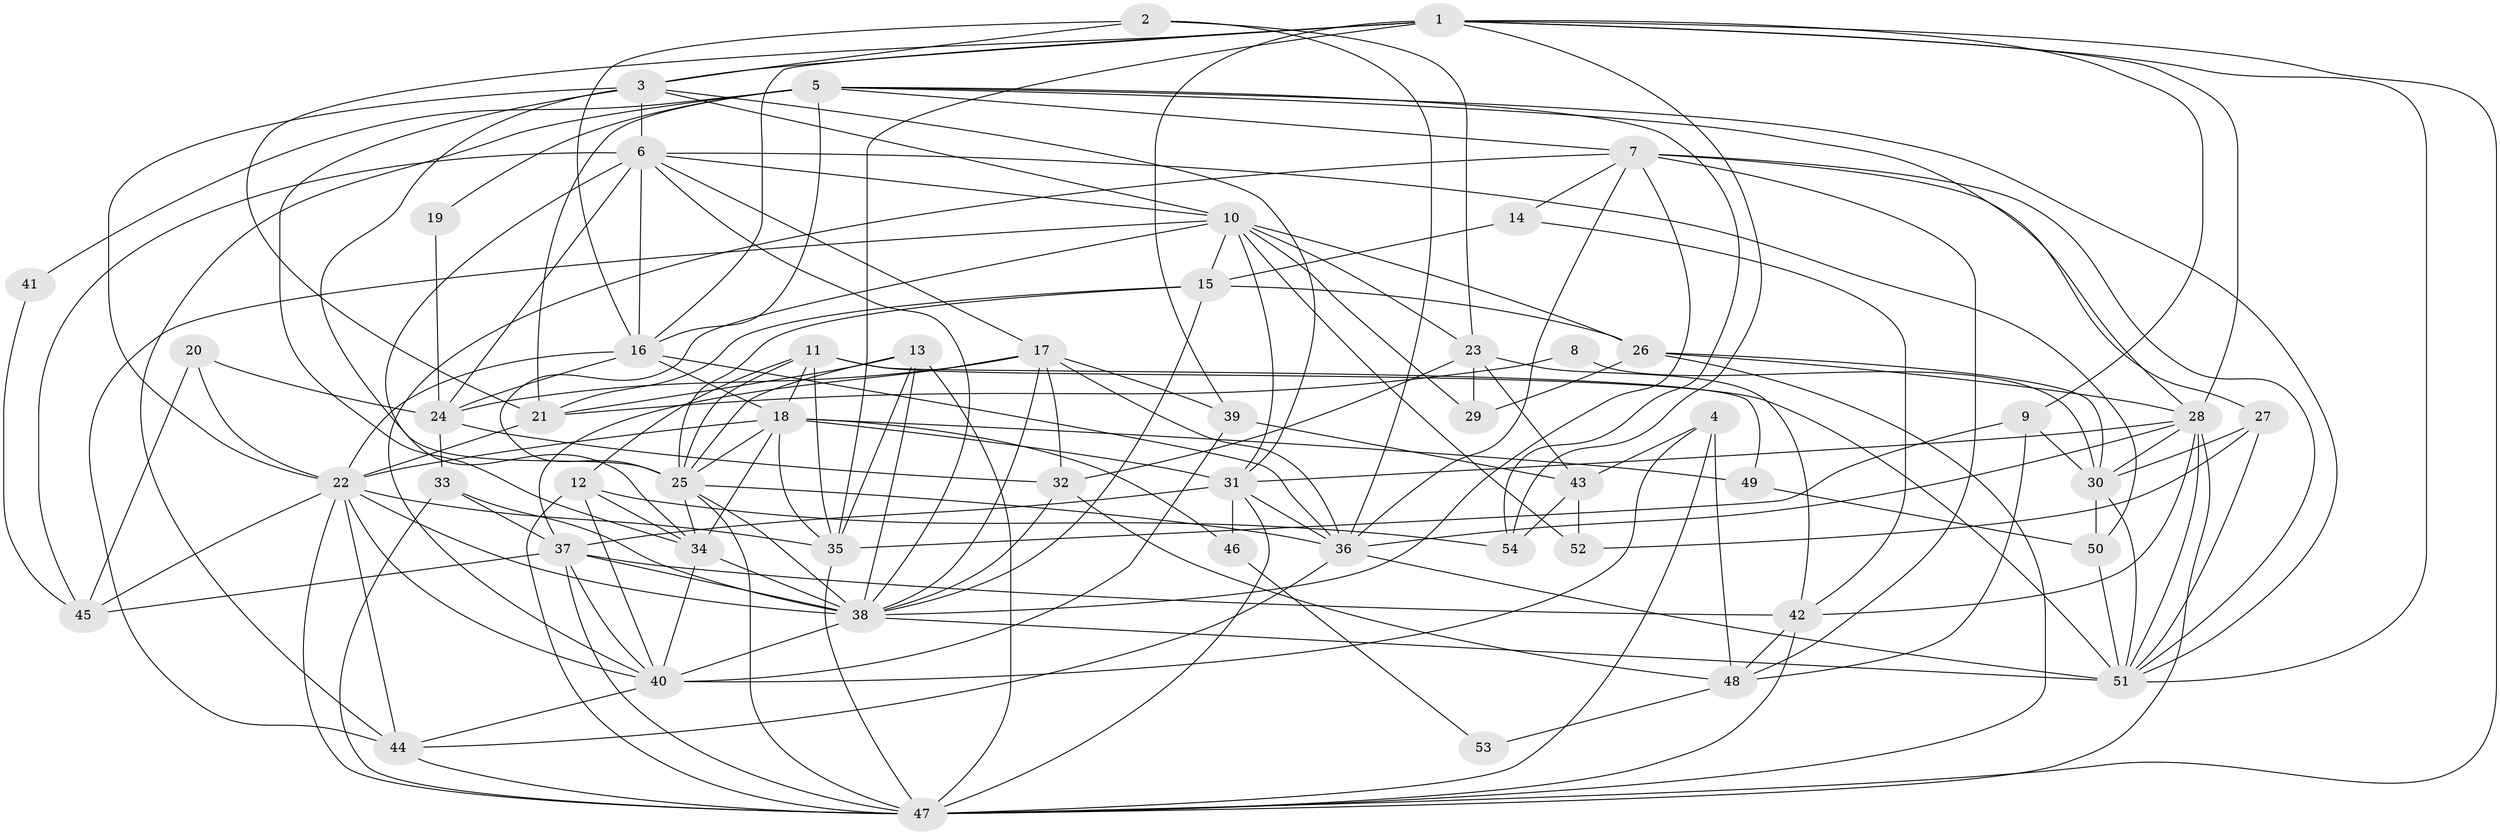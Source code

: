 // original degree distribution, {3: 0.23880597014925373, 4: 0.30597014925373134, 2: 0.13432835820895522, 5: 0.1865671641791045, 7: 0.022388059701492536, 6: 0.09701492537313433, 8: 0.014925373134328358}
// Generated by graph-tools (version 1.1) at 2025/50/03/04/25 22:50:45]
// undirected, 54 vertices, 169 edges
graph export_dot {
  node [color=gray90,style=filled];
  1;
  2;
  3;
  4;
  5;
  6;
  7;
  8;
  9;
  10;
  11;
  12;
  13;
  14;
  15;
  16;
  17;
  18;
  19;
  20;
  21;
  22;
  23;
  24;
  25;
  26;
  27;
  28;
  29;
  30;
  31;
  32;
  33;
  34;
  35;
  36;
  37;
  38;
  39;
  40;
  41;
  42;
  43;
  44;
  45;
  46;
  47;
  48;
  49;
  50;
  51;
  52;
  53;
  54;
  1 -- 3 [weight=1.0];
  1 -- 9 [weight=1.0];
  1 -- 16 [weight=1.0];
  1 -- 21 [weight=1.0];
  1 -- 28 [weight=1.0];
  1 -- 35 [weight=1.0];
  1 -- 39 [weight=1.0];
  1 -- 47 [weight=1.0];
  1 -- 51 [weight=1.0];
  1 -- 54 [weight=1.0];
  2 -- 3 [weight=1.0];
  2 -- 16 [weight=1.0];
  2 -- 23 [weight=1.0];
  2 -- 36 [weight=1.0];
  3 -- 6 [weight=1.0];
  3 -- 10 [weight=1.0];
  3 -- 22 [weight=2.0];
  3 -- 25 [weight=1.0];
  3 -- 31 [weight=1.0];
  3 -- 34 [weight=1.0];
  4 -- 40 [weight=1.0];
  4 -- 43 [weight=1.0];
  4 -- 47 [weight=1.0];
  4 -- 48 [weight=1.0];
  5 -- 7 [weight=2.0];
  5 -- 16 [weight=1.0];
  5 -- 19 [weight=1.0];
  5 -- 21 [weight=1.0];
  5 -- 28 [weight=1.0];
  5 -- 41 [weight=1.0];
  5 -- 44 [weight=1.0];
  5 -- 51 [weight=1.0];
  5 -- 54 [weight=1.0];
  6 -- 10 [weight=1.0];
  6 -- 16 [weight=3.0];
  6 -- 17 [weight=1.0];
  6 -- 24 [weight=1.0];
  6 -- 34 [weight=1.0];
  6 -- 38 [weight=1.0];
  6 -- 45 [weight=1.0];
  6 -- 50 [weight=1.0];
  7 -- 14 [weight=1.0];
  7 -- 27 [weight=1.0];
  7 -- 36 [weight=1.0];
  7 -- 38 [weight=2.0];
  7 -- 40 [weight=1.0];
  7 -- 48 [weight=1.0];
  7 -- 51 [weight=1.0];
  8 -- 21 [weight=1.0];
  8 -- 30 [weight=1.0];
  9 -- 30 [weight=1.0];
  9 -- 35 [weight=1.0];
  9 -- 48 [weight=1.0];
  10 -- 15 [weight=1.0];
  10 -- 23 [weight=1.0];
  10 -- 25 [weight=1.0];
  10 -- 26 [weight=1.0];
  10 -- 29 [weight=1.0];
  10 -- 31 [weight=1.0];
  10 -- 44 [weight=1.0];
  10 -- 52 [weight=1.0];
  11 -- 12 [weight=1.0];
  11 -- 18 [weight=1.0];
  11 -- 25 [weight=1.0];
  11 -- 35 [weight=1.0];
  11 -- 49 [weight=1.0];
  11 -- 51 [weight=1.0];
  12 -- 34 [weight=1.0];
  12 -- 40 [weight=1.0];
  12 -- 47 [weight=1.0];
  12 -- 54 [weight=1.0];
  13 -- 21 [weight=1.0];
  13 -- 25 [weight=1.0];
  13 -- 35 [weight=1.0];
  13 -- 38 [weight=1.0];
  13 -- 47 [weight=1.0];
  14 -- 15 [weight=1.0];
  14 -- 42 [weight=1.0];
  15 -- 21 [weight=1.0];
  15 -- 25 [weight=2.0];
  15 -- 26 [weight=1.0];
  15 -- 38 [weight=2.0];
  16 -- 18 [weight=2.0];
  16 -- 22 [weight=2.0];
  16 -- 24 [weight=1.0];
  16 -- 36 [weight=4.0];
  17 -- 24 [weight=1.0];
  17 -- 32 [weight=1.0];
  17 -- 36 [weight=1.0];
  17 -- 37 [weight=1.0];
  17 -- 38 [weight=1.0];
  17 -- 39 [weight=1.0];
  18 -- 22 [weight=1.0];
  18 -- 25 [weight=1.0];
  18 -- 31 [weight=1.0];
  18 -- 34 [weight=1.0];
  18 -- 35 [weight=1.0];
  18 -- 46 [weight=1.0];
  18 -- 49 [weight=1.0];
  19 -- 24 [weight=1.0];
  20 -- 22 [weight=1.0];
  20 -- 24 [weight=1.0];
  20 -- 45 [weight=1.0];
  21 -- 22 [weight=2.0];
  22 -- 35 [weight=1.0];
  22 -- 38 [weight=2.0];
  22 -- 40 [weight=1.0];
  22 -- 44 [weight=1.0];
  22 -- 45 [weight=1.0];
  22 -- 47 [weight=1.0];
  23 -- 29 [weight=1.0];
  23 -- 32 [weight=1.0];
  23 -- 42 [weight=1.0];
  23 -- 43 [weight=1.0];
  24 -- 32 [weight=1.0];
  24 -- 33 [weight=1.0];
  25 -- 34 [weight=1.0];
  25 -- 36 [weight=1.0];
  25 -- 38 [weight=4.0];
  25 -- 47 [weight=1.0];
  26 -- 28 [weight=1.0];
  26 -- 29 [weight=1.0];
  26 -- 30 [weight=1.0];
  26 -- 47 [weight=1.0];
  27 -- 30 [weight=1.0];
  27 -- 51 [weight=1.0];
  27 -- 52 [weight=1.0];
  28 -- 30 [weight=1.0];
  28 -- 31 [weight=1.0];
  28 -- 36 [weight=1.0];
  28 -- 42 [weight=1.0];
  28 -- 47 [weight=1.0];
  28 -- 51 [weight=1.0];
  30 -- 50 [weight=2.0];
  30 -- 51 [weight=1.0];
  31 -- 36 [weight=1.0];
  31 -- 37 [weight=1.0];
  31 -- 46 [weight=1.0];
  31 -- 47 [weight=1.0];
  32 -- 38 [weight=1.0];
  32 -- 48 [weight=1.0];
  33 -- 37 [weight=1.0];
  33 -- 38 [weight=2.0];
  33 -- 47 [weight=1.0];
  34 -- 38 [weight=2.0];
  34 -- 40 [weight=2.0];
  35 -- 47 [weight=1.0];
  36 -- 44 [weight=1.0];
  36 -- 51 [weight=2.0];
  37 -- 38 [weight=1.0];
  37 -- 40 [weight=1.0];
  37 -- 42 [weight=1.0];
  37 -- 45 [weight=1.0];
  37 -- 47 [weight=1.0];
  38 -- 40 [weight=1.0];
  38 -- 51 [weight=2.0];
  39 -- 40 [weight=1.0];
  39 -- 43 [weight=1.0];
  40 -- 44 [weight=1.0];
  41 -- 45 [weight=1.0];
  42 -- 47 [weight=1.0];
  42 -- 48 [weight=1.0];
  43 -- 52 [weight=1.0];
  43 -- 54 [weight=1.0];
  44 -- 47 [weight=1.0];
  46 -- 53 [weight=1.0];
  48 -- 53 [weight=1.0];
  49 -- 50 [weight=1.0];
  50 -- 51 [weight=1.0];
}
